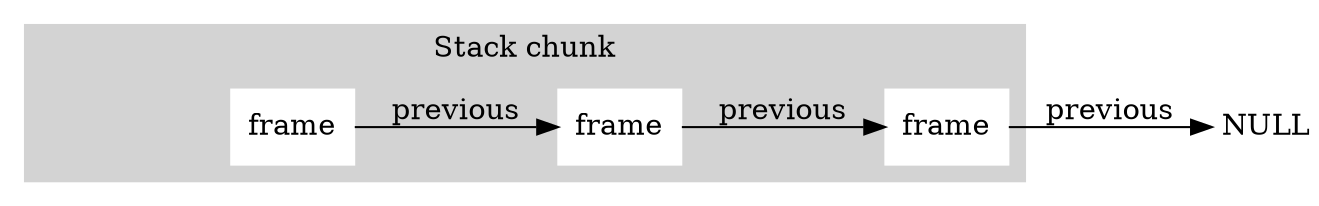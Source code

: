 digraph G {

    graph [ dpi = 300 ]; 
    rankdir="LR"

    NULL [ label = " NULL"; shape="plain"]

	subgraph cluster_chunk1 {
        compound=true;
		style=filled;
		color=lightgrey;
		node [style=filled,color=white; shape = rectangle];
        fake [style="invis"]
        f0 [label="frame"];
        f1 [label="frame"];
        f2 [label="frame"];
        label="Stack chunk"
	}

    NULL [color=white]
    
    fake -> f0 [style="invis"]
    f0 -> f1 [label = "previous"]
    f1 -> f2 [label = "previous"]
    f2 -> NULL [label = "previous"]



}